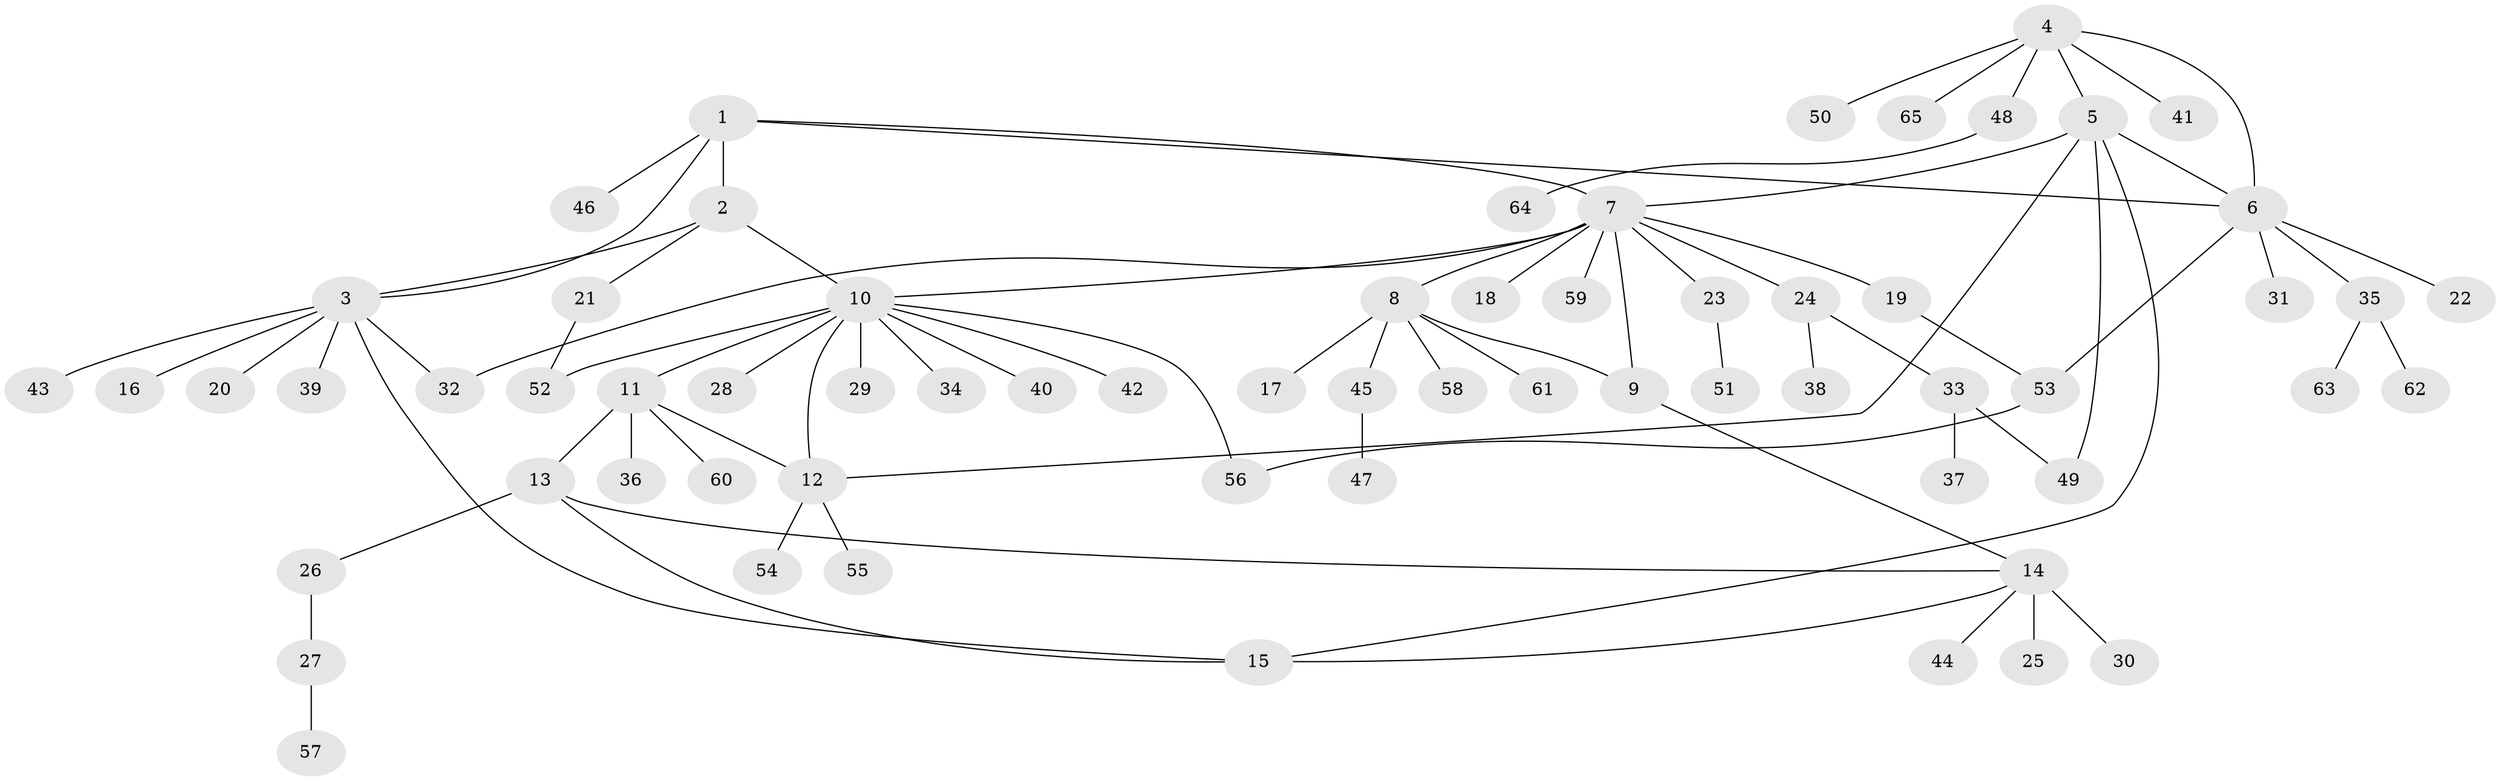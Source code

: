 // Generated by graph-tools (version 1.1) at 2025/37/03/09/25 02:37:41]
// undirected, 65 vertices, 80 edges
graph export_dot {
graph [start="1"]
  node [color=gray90,style=filled];
  1;
  2;
  3;
  4;
  5;
  6;
  7;
  8;
  9;
  10;
  11;
  12;
  13;
  14;
  15;
  16;
  17;
  18;
  19;
  20;
  21;
  22;
  23;
  24;
  25;
  26;
  27;
  28;
  29;
  30;
  31;
  32;
  33;
  34;
  35;
  36;
  37;
  38;
  39;
  40;
  41;
  42;
  43;
  44;
  45;
  46;
  47;
  48;
  49;
  50;
  51;
  52;
  53;
  54;
  55;
  56;
  57;
  58;
  59;
  60;
  61;
  62;
  63;
  64;
  65;
  1 -- 2;
  1 -- 3;
  1 -- 6;
  1 -- 7;
  1 -- 46;
  2 -- 3;
  2 -- 10;
  2 -- 21;
  3 -- 15;
  3 -- 16;
  3 -- 20;
  3 -- 32;
  3 -- 39;
  3 -- 43;
  4 -- 5;
  4 -- 6;
  4 -- 41;
  4 -- 48;
  4 -- 50;
  4 -- 65;
  5 -- 6;
  5 -- 7;
  5 -- 12;
  5 -- 15;
  5 -- 49;
  6 -- 22;
  6 -- 31;
  6 -- 35;
  6 -- 53;
  7 -- 8;
  7 -- 9;
  7 -- 10;
  7 -- 18;
  7 -- 19;
  7 -- 23;
  7 -- 24;
  7 -- 32;
  7 -- 59;
  8 -- 9;
  8 -- 17;
  8 -- 45;
  8 -- 58;
  8 -- 61;
  9 -- 14;
  10 -- 11;
  10 -- 12;
  10 -- 28;
  10 -- 29;
  10 -- 34;
  10 -- 40;
  10 -- 42;
  10 -- 52;
  10 -- 56;
  11 -- 12;
  11 -- 13;
  11 -- 36;
  11 -- 60;
  12 -- 54;
  12 -- 55;
  13 -- 14;
  13 -- 15;
  13 -- 26;
  14 -- 15;
  14 -- 25;
  14 -- 30;
  14 -- 44;
  19 -- 53;
  21 -- 52;
  23 -- 51;
  24 -- 33;
  24 -- 38;
  26 -- 27;
  27 -- 57;
  33 -- 37;
  33 -- 49;
  35 -- 62;
  35 -- 63;
  45 -- 47;
  48 -- 64;
  53 -- 56;
}
